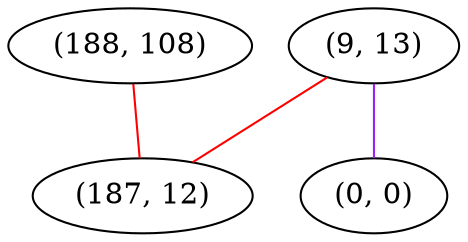 graph "" {
"(9, 13)";
"(188, 108)";
"(187, 12)";
"(0, 0)";
"(9, 13)" -- "(0, 0)"  [color=purple, key=0, weight=4];
"(9, 13)" -- "(187, 12)"  [color=red, key=0, weight=1];
"(188, 108)" -- "(187, 12)"  [color=red, key=0, weight=1];
}
